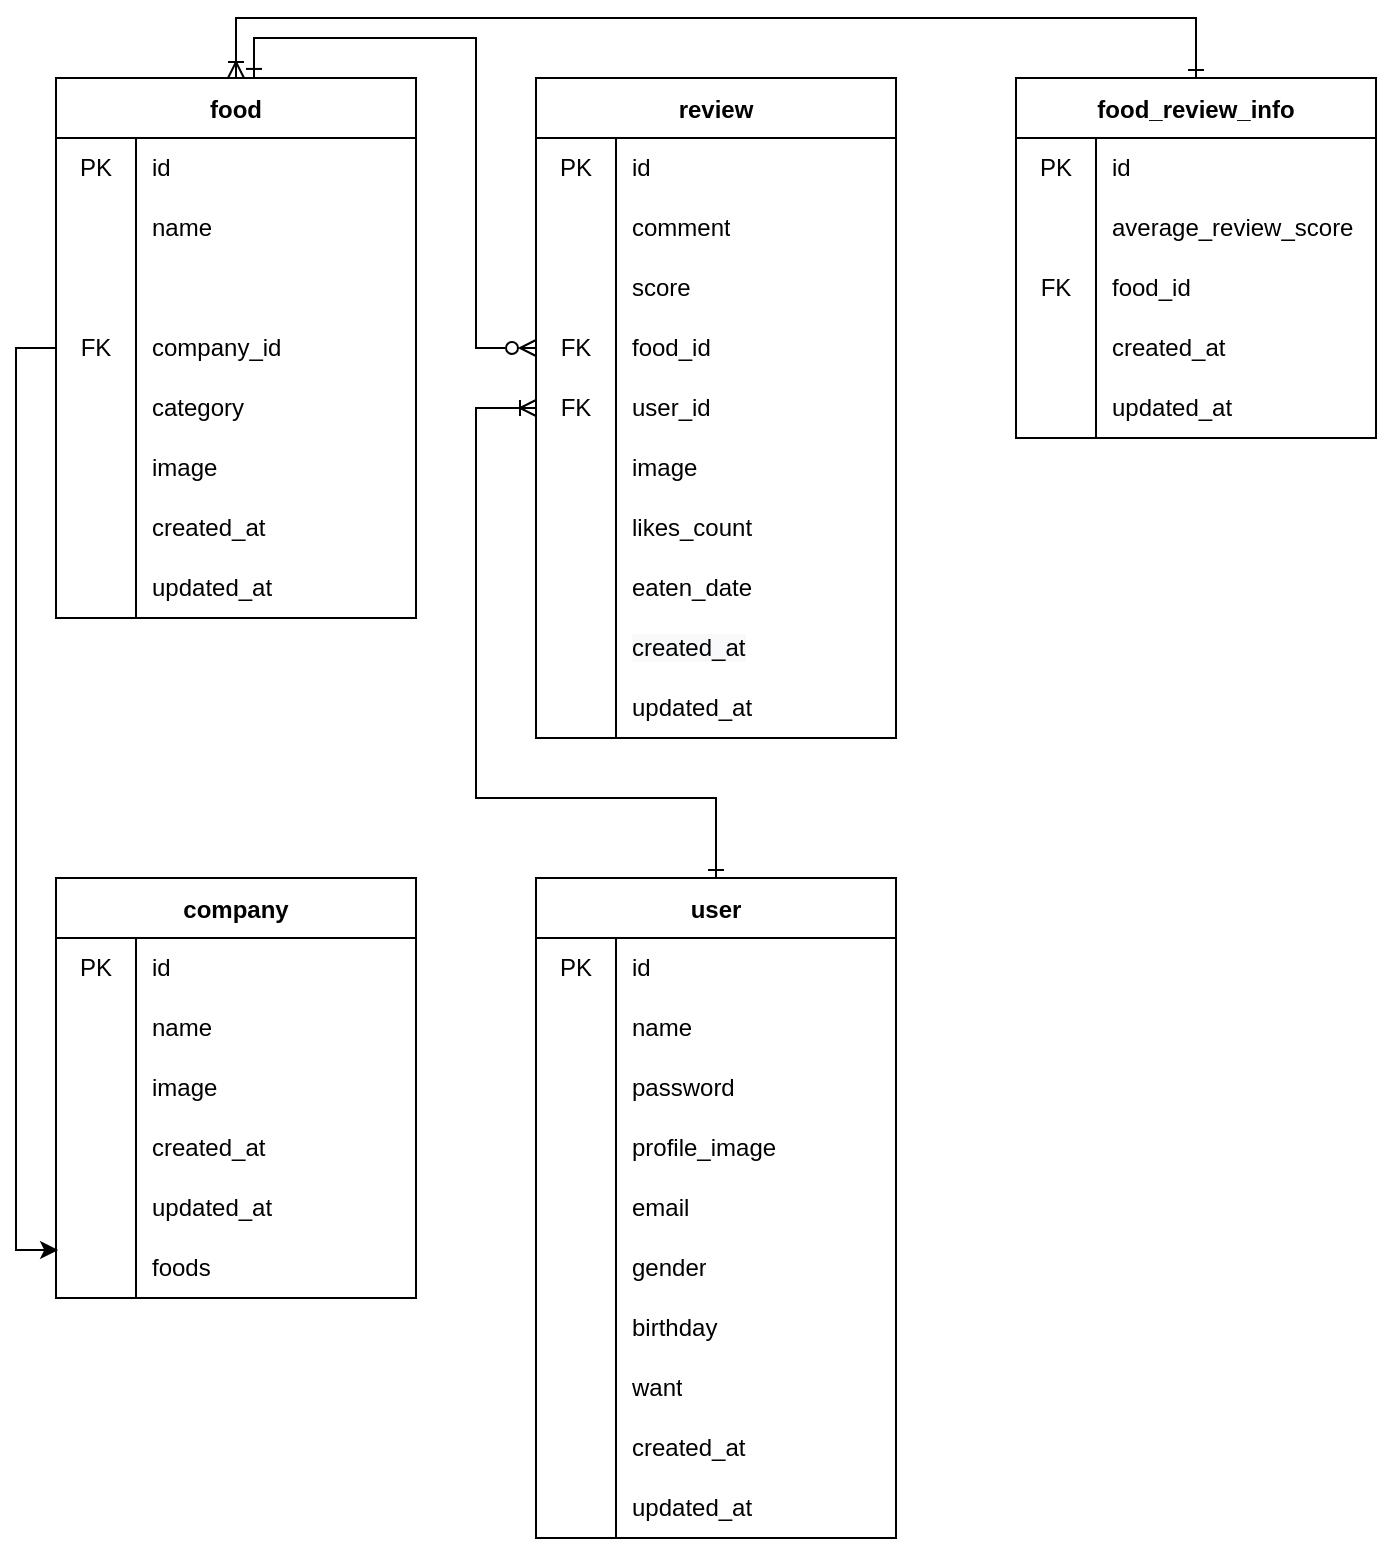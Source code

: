 <mxfile version="16.4.5" type="device"><diagram id="VtJQWgpLsLwjE4KGyv9r" name="페이지-1"><mxGraphModel dx="1422" dy="802" grid="1" gridSize="10" guides="1" tooltips="1" connect="1" arrows="1" fold="1" page="1" pageScale="1" pageWidth="1169" pageHeight="827" background="none" math="0" shadow="0"><root><mxCell id="0"/><mxCell id="1" parent="0"/><mxCell id="TjO5_9sS9XQUn8M-0InC-189" style="edgeStyle=orthogonalEdgeStyle;rounded=0;orthogonalLoop=1;jettySize=auto;html=1;entryX=0.5;entryY=0;entryDx=0;entryDy=0;startArrow=ERoneToMany;startFill=0;endArrow=ERone;endFill=0;" parent="1" source="TjO5_9sS9XQUn8M-0InC-1" target="TjO5_9sS9XQUn8M-0InC-157" edge="1"><mxGeometry relative="1" as="geometry"><Array as="points"><mxPoint x="150" y="40"/><mxPoint x="630" y="40"/></Array></mxGeometry></mxCell><mxCell id="TjO5_9sS9XQUn8M-0InC-1" value="food" style="shape=table;startSize=30;container=1;collapsible=0;childLayout=tableLayout;fixedRows=1;rowLines=0;fontStyle=1;" parent="1" vertex="1"><mxGeometry x="60" y="70" width="180" height="270" as="geometry"/></mxCell><mxCell id="TjO5_9sS9XQUn8M-0InC-2" value="" style="shape=tableRow;horizontal=0;startSize=0;swimlaneHead=0;swimlaneBody=0;top=0;left=0;bottom=0;right=0;collapsible=0;dropTarget=0;fillColor=none;points=[[0,0.5],[1,0.5]];portConstraint=eastwest;" parent="TjO5_9sS9XQUn8M-0InC-1" vertex="1"><mxGeometry y="30" width="180" height="30" as="geometry"/></mxCell><mxCell id="TjO5_9sS9XQUn8M-0InC-3" value="PK" style="shape=partialRectangle;html=1;whiteSpace=wrap;connectable=0;fillColor=none;top=0;left=0;bottom=0;right=0;overflow=hidden;pointerEvents=1;" parent="TjO5_9sS9XQUn8M-0InC-2" vertex="1"><mxGeometry width="40" height="30" as="geometry"><mxRectangle width="40" height="30" as="alternateBounds"/></mxGeometry></mxCell><mxCell id="TjO5_9sS9XQUn8M-0InC-4" value="id" style="shape=partialRectangle;html=1;whiteSpace=wrap;connectable=0;fillColor=none;top=0;left=0;bottom=0;right=0;align=left;spacingLeft=6;overflow=hidden;" parent="TjO5_9sS9XQUn8M-0InC-2" vertex="1"><mxGeometry x="40" width="140" height="30" as="geometry"><mxRectangle width="140" height="30" as="alternateBounds"/></mxGeometry></mxCell><mxCell id="TjO5_9sS9XQUn8M-0InC-5" value="" style="shape=tableRow;horizontal=0;startSize=0;swimlaneHead=0;swimlaneBody=0;top=0;left=0;bottom=0;right=0;collapsible=0;dropTarget=0;fillColor=none;points=[[0,0.5],[1,0.5]];portConstraint=eastwest;" parent="TjO5_9sS9XQUn8M-0InC-1" vertex="1"><mxGeometry y="60" width="180" height="30" as="geometry"/></mxCell><mxCell id="TjO5_9sS9XQUn8M-0InC-6" value="" style="shape=partialRectangle;html=1;whiteSpace=wrap;connectable=0;fillColor=none;top=0;left=0;bottom=0;right=0;overflow=hidden;" parent="TjO5_9sS9XQUn8M-0InC-5" vertex="1"><mxGeometry width="40" height="30" as="geometry"><mxRectangle width="40" height="30" as="alternateBounds"/></mxGeometry></mxCell><mxCell id="TjO5_9sS9XQUn8M-0InC-7" value="name" style="shape=partialRectangle;html=1;whiteSpace=wrap;connectable=0;fillColor=none;top=0;left=0;bottom=0;right=0;align=left;spacingLeft=6;overflow=hidden;" parent="TjO5_9sS9XQUn8M-0InC-5" vertex="1"><mxGeometry x="40" width="140" height="30" as="geometry"><mxRectangle width="140" height="30" as="alternateBounds"/></mxGeometry></mxCell><mxCell id="TjO5_9sS9XQUn8M-0InC-8" value="" style="shape=tableRow;horizontal=0;startSize=0;swimlaneHead=0;swimlaneBody=0;top=0;left=0;bottom=0;right=0;collapsible=0;dropTarget=0;fillColor=none;points=[[0,0.5],[1,0.5]];portConstraint=eastwest;" parent="TjO5_9sS9XQUn8M-0InC-1" vertex="1"><mxGeometry y="90" width="180" height="30" as="geometry"/></mxCell><mxCell id="TjO5_9sS9XQUn8M-0InC-9" value="" style="shape=partialRectangle;html=1;whiteSpace=wrap;connectable=0;fillColor=none;top=0;left=0;bottom=0;right=0;overflow=hidden;" parent="TjO5_9sS9XQUn8M-0InC-8" vertex="1"><mxGeometry width="40" height="30" as="geometry"><mxRectangle width="40" height="30" as="alternateBounds"/></mxGeometry></mxCell><mxCell id="TjO5_9sS9XQUn8M-0InC-10" value="" style="shape=partialRectangle;html=1;whiteSpace=wrap;connectable=0;fillColor=none;top=0;left=0;bottom=0;right=0;align=left;spacingLeft=6;overflow=hidden;" parent="TjO5_9sS9XQUn8M-0InC-8" vertex="1"><mxGeometry x="40" width="140" height="30" as="geometry"><mxRectangle width="140" height="30" as="alternateBounds"/></mxGeometry></mxCell><mxCell id="TjO5_9sS9XQUn8M-0InC-70" style="shape=tableRow;horizontal=0;startSize=0;swimlaneHead=0;swimlaneBody=0;top=0;left=0;bottom=0;right=0;collapsible=0;dropTarget=0;fillColor=none;points=[[0,0.5],[1,0.5]];portConstraint=eastwest;" parent="TjO5_9sS9XQUn8M-0InC-1" vertex="1"><mxGeometry y="120" width="180" height="30" as="geometry"/></mxCell><mxCell id="TjO5_9sS9XQUn8M-0InC-71" value="FK" style="shape=partialRectangle;html=1;whiteSpace=wrap;connectable=0;fillColor=none;top=0;left=0;bottom=0;right=0;overflow=hidden;" parent="TjO5_9sS9XQUn8M-0InC-70" vertex="1"><mxGeometry width="40" height="30" as="geometry"><mxRectangle width="40" height="30" as="alternateBounds"/></mxGeometry></mxCell><mxCell id="TjO5_9sS9XQUn8M-0InC-72" value="company_id" style="shape=partialRectangle;html=1;whiteSpace=wrap;connectable=0;fillColor=none;top=0;left=0;bottom=0;right=0;align=left;spacingLeft=6;overflow=hidden;" parent="TjO5_9sS9XQUn8M-0InC-70" vertex="1"><mxGeometry x="40" width="140" height="30" as="geometry"><mxRectangle width="140" height="30" as="alternateBounds"/></mxGeometry></mxCell><mxCell id="TjO5_9sS9XQUn8M-0InC-148" style="shape=tableRow;horizontal=0;startSize=0;swimlaneHead=0;swimlaneBody=0;top=0;left=0;bottom=0;right=0;collapsible=0;dropTarget=0;fillColor=none;points=[[0,0.5],[1,0.5]];portConstraint=eastwest;" parent="TjO5_9sS9XQUn8M-0InC-1" vertex="1"><mxGeometry y="150" width="180" height="30" as="geometry"/></mxCell><mxCell id="TjO5_9sS9XQUn8M-0InC-149" style="shape=partialRectangle;html=1;whiteSpace=wrap;connectable=0;fillColor=none;top=0;left=0;bottom=0;right=0;overflow=hidden;" parent="TjO5_9sS9XQUn8M-0InC-148" vertex="1"><mxGeometry width="40" height="30" as="geometry"><mxRectangle width="40" height="30" as="alternateBounds"/></mxGeometry></mxCell><mxCell id="TjO5_9sS9XQUn8M-0InC-150" value="category" style="shape=partialRectangle;html=1;whiteSpace=wrap;connectable=0;fillColor=none;top=0;left=0;bottom=0;right=0;align=left;spacingLeft=6;overflow=hidden;" parent="TjO5_9sS9XQUn8M-0InC-148" vertex="1"><mxGeometry x="40" width="140" height="30" as="geometry"><mxRectangle width="140" height="30" as="alternateBounds"/></mxGeometry></mxCell><mxCell id="TjO5_9sS9XQUn8M-0InC-39" style="shape=tableRow;horizontal=0;startSize=0;swimlaneHead=0;swimlaneBody=0;top=0;left=0;bottom=0;right=0;collapsible=0;dropTarget=0;fillColor=none;points=[[0,0.5],[1,0.5]];portConstraint=eastwest;" parent="TjO5_9sS9XQUn8M-0InC-1" vertex="1"><mxGeometry y="180" width="180" height="30" as="geometry"/></mxCell><mxCell id="TjO5_9sS9XQUn8M-0InC-40" style="shape=partialRectangle;html=1;whiteSpace=wrap;connectable=0;fillColor=none;top=0;left=0;bottom=0;right=0;overflow=hidden;" parent="TjO5_9sS9XQUn8M-0InC-39" vertex="1"><mxGeometry width="40" height="30" as="geometry"><mxRectangle width="40" height="30" as="alternateBounds"/></mxGeometry></mxCell><mxCell id="TjO5_9sS9XQUn8M-0InC-41" value="image" style="shape=partialRectangle;html=1;whiteSpace=wrap;connectable=0;fillColor=none;top=0;left=0;bottom=0;right=0;align=left;spacingLeft=6;overflow=hidden;" parent="TjO5_9sS9XQUn8M-0InC-39" vertex="1"><mxGeometry x="40" width="140" height="30" as="geometry"><mxRectangle width="140" height="30" as="alternateBounds"/></mxGeometry></mxCell><mxCell id="TjO5_9sS9XQUn8M-0InC-42" style="shape=tableRow;horizontal=0;startSize=0;swimlaneHead=0;swimlaneBody=0;top=0;left=0;bottom=0;right=0;collapsible=0;dropTarget=0;fillColor=none;points=[[0,0.5],[1,0.5]];portConstraint=eastwest;" parent="TjO5_9sS9XQUn8M-0InC-1" vertex="1"><mxGeometry y="210" width="180" height="30" as="geometry"/></mxCell><mxCell id="TjO5_9sS9XQUn8M-0InC-43" style="shape=partialRectangle;html=1;whiteSpace=wrap;connectable=0;fillColor=none;top=0;left=0;bottom=0;right=0;overflow=hidden;" parent="TjO5_9sS9XQUn8M-0InC-42" vertex="1"><mxGeometry width="40" height="30" as="geometry"><mxRectangle width="40" height="30" as="alternateBounds"/></mxGeometry></mxCell><mxCell id="TjO5_9sS9XQUn8M-0InC-44" value="created_at" style="shape=partialRectangle;html=1;whiteSpace=wrap;connectable=0;fillColor=none;top=0;left=0;bottom=0;right=0;align=left;spacingLeft=6;overflow=hidden;" parent="TjO5_9sS9XQUn8M-0InC-42" vertex="1"><mxGeometry x="40" width="140" height="30" as="geometry"><mxRectangle width="140" height="30" as="alternateBounds"/></mxGeometry></mxCell><mxCell id="TjO5_9sS9XQUn8M-0InC-45" style="shape=tableRow;horizontal=0;startSize=0;swimlaneHead=0;swimlaneBody=0;top=0;left=0;bottom=0;right=0;collapsible=0;dropTarget=0;fillColor=none;points=[[0,0.5],[1,0.5]];portConstraint=eastwest;" parent="TjO5_9sS9XQUn8M-0InC-1" vertex="1"><mxGeometry y="240" width="180" height="30" as="geometry"/></mxCell><mxCell id="TjO5_9sS9XQUn8M-0InC-46" style="shape=partialRectangle;html=1;whiteSpace=wrap;connectable=0;fillColor=none;top=0;left=0;bottom=0;right=0;overflow=hidden;" parent="TjO5_9sS9XQUn8M-0InC-45" vertex="1"><mxGeometry width="40" height="30" as="geometry"><mxRectangle width="40" height="30" as="alternateBounds"/></mxGeometry></mxCell><mxCell id="TjO5_9sS9XQUn8M-0InC-47" value="updated_at" style="shape=partialRectangle;html=1;whiteSpace=wrap;connectable=0;fillColor=none;top=0;left=0;bottom=0;right=0;align=left;spacingLeft=6;overflow=hidden;" parent="TjO5_9sS9XQUn8M-0InC-45" vertex="1"><mxGeometry x="40" width="140" height="30" as="geometry"><mxRectangle width="140" height="30" as="alternateBounds"/></mxGeometry></mxCell><mxCell id="TjO5_9sS9XQUn8M-0InC-36" value="" style="shape=tableRow;horizontal=0;startSize=0;swimlaneHead=0;swimlaneBody=0;top=0;left=0;bottom=0;right=0;collapsible=0;dropTarget=0;fillColor=none;points=[[0,0.5],[1,0.5]];portConstraint=eastwest;" parent="1" vertex="1"><mxGeometry x="300" y="190" width="180" height="30" as="geometry"/></mxCell><mxCell id="TjO5_9sS9XQUn8M-0InC-48" value="company" style="shape=table;startSize=30;container=1;collapsible=0;childLayout=tableLayout;fixedRows=1;rowLines=0;fontStyle=1;" parent="1" vertex="1"><mxGeometry x="60" y="470" width="180" height="210" as="geometry"/></mxCell><mxCell id="TjO5_9sS9XQUn8M-0InC-49" value="" style="shape=tableRow;horizontal=0;startSize=0;swimlaneHead=0;swimlaneBody=0;top=0;left=0;bottom=0;right=0;collapsible=0;dropTarget=0;fillColor=none;points=[[0,0.5],[1,0.5]];portConstraint=eastwest;" parent="TjO5_9sS9XQUn8M-0InC-48" vertex="1"><mxGeometry y="30" width="180" height="30" as="geometry"/></mxCell><mxCell id="TjO5_9sS9XQUn8M-0InC-50" value="PK" style="shape=partialRectangle;html=1;whiteSpace=wrap;connectable=0;fillColor=none;top=0;left=0;bottom=0;right=0;overflow=hidden;pointerEvents=1;" parent="TjO5_9sS9XQUn8M-0InC-49" vertex="1"><mxGeometry width="40" height="30" as="geometry"><mxRectangle width="40" height="30" as="alternateBounds"/></mxGeometry></mxCell><mxCell id="TjO5_9sS9XQUn8M-0InC-51" value="id" style="shape=partialRectangle;html=1;whiteSpace=wrap;connectable=0;fillColor=none;top=0;left=0;bottom=0;right=0;align=left;spacingLeft=6;overflow=hidden;" parent="TjO5_9sS9XQUn8M-0InC-49" vertex="1"><mxGeometry x="40" width="140" height="30" as="geometry"><mxRectangle width="140" height="30" as="alternateBounds"/></mxGeometry></mxCell><mxCell id="TjO5_9sS9XQUn8M-0InC-52" value="" style="shape=tableRow;horizontal=0;startSize=0;swimlaneHead=0;swimlaneBody=0;top=0;left=0;bottom=0;right=0;collapsible=0;dropTarget=0;fillColor=none;points=[[0,0.5],[1,0.5]];portConstraint=eastwest;" parent="TjO5_9sS9XQUn8M-0InC-48" vertex="1"><mxGeometry y="60" width="180" height="30" as="geometry"/></mxCell><mxCell id="TjO5_9sS9XQUn8M-0InC-53" value="" style="shape=partialRectangle;html=1;whiteSpace=wrap;connectable=0;fillColor=none;top=0;left=0;bottom=0;right=0;overflow=hidden;" parent="TjO5_9sS9XQUn8M-0InC-52" vertex="1"><mxGeometry width="40" height="30" as="geometry"><mxRectangle width="40" height="30" as="alternateBounds"/></mxGeometry></mxCell><mxCell id="TjO5_9sS9XQUn8M-0InC-54" value="name" style="shape=partialRectangle;html=1;whiteSpace=wrap;connectable=0;fillColor=none;top=0;left=0;bottom=0;right=0;align=left;spacingLeft=6;overflow=hidden;" parent="TjO5_9sS9XQUn8M-0InC-52" vertex="1"><mxGeometry x="40" width="140" height="30" as="geometry"><mxRectangle width="140" height="30" as="alternateBounds"/></mxGeometry></mxCell><mxCell id="TjO5_9sS9XQUn8M-0InC-58" style="shape=tableRow;horizontal=0;startSize=0;swimlaneHead=0;swimlaneBody=0;top=0;left=0;bottom=0;right=0;collapsible=0;dropTarget=0;fillColor=none;points=[[0,0.5],[1,0.5]];portConstraint=eastwest;" parent="TjO5_9sS9XQUn8M-0InC-48" vertex="1"><mxGeometry y="90" width="180" height="30" as="geometry"/></mxCell><mxCell id="TjO5_9sS9XQUn8M-0InC-59" style="shape=partialRectangle;html=1;whiteSpace=wrap;connectable=0;fillColor=none;top=0;left=0;bottom=0;right=0;overflow=hidden;" parent="TjO5_9sS9XQUn8M-0InC-58" vertex="1"><mxGeometry width="40" height="30" as="geometry"><mxRectangle width="40" height="30" as="alternateBounds"/></mxGeometry></mxCell><mxCell id="TjO5_9sS9XQUn8M-0InC-60" value="image" style="shape=partialRectangle;html=1;whiteSpace=wrap;connectable=0;fillColor=none;top=0;left=0;bottom=0;right=0;align=left;spacingLeft=6;overflow=hidden;" parent="TjO5_9sS9XQUn8M-0InC-58" vertex="1"><mxGeometry x="40" width="140" height="30" as="geometry"><mxRectangle width="140" height="30" as="alternateBounds"/></mxGeometry></mxCell><mxCell id="TjO5_9sS9XQUn8M-0InC-61" style="shape=tableRow;horizontal=0;startSize=0;swimlaneHead=0;swimlaneBody=0;top=0;left=0;bottom=0;right=0;collapsible=0;dropTarget=0;fillColor=none;points=[[0,0.5],[1,0.5]];portConstraint=eastwest;" parent="TjO5_9sS9XQUn8M-0InC-48" vertex="1"><mxGeometry y="120" width="180" height="30" as="geometry"/></mxCell><mxCell id="TjO5_9sS9XQUn8M-0InC-62" style="shape=partialRectangle;html=1;whiteSpace=wrap;connectable=0;fillColor=none;top=0;left=0;bottom=0;right=0;overflow=hidden;" parent="TjO5_9sS9XQUn8M-0InC-61" vertex="1"><mxGeometry width="40" height="30" as="geometry"><mxRectangle width="40" height="30" as="alternateBounds"/></mxGeometry></mxCell><mxCell id="TjO5_9sS9XQUn8M-0InC-63" value="created_at" style="shape=partialRectangle;html=1;whiteSpace=wrap;connectable=0;fillColor=none;top=0;left=0;bottom=0;right=0;align=left;spacingLeft=6;overflow=hidden;" parent="TjO5_9sS9XQUn8M-0InC-61" vertex="1"><mxGeometry x="40" width="140" height="30" as="geometry"><mxRectangle width="140" height="30" as="alternateBounds"/></mxGeometry></mxCell><mxCell id="TjO5_9sS9XQUn8M-0InC-64" style="shape=tableRow;horizontal=0;startSize=0;swimlaneHead=0;swimlaneBody=0;top=0;left=0;bottom=0;right=0;collapsible=0;dropTarget=0;fillColor=none;points=[[0,0.5],[1,0.5]];portConstraint=eastwest;" parent="TjO5_9sS9XQUn8M-0InC-48" vertex="1"><mxGeometry y="150" width="180" height="30" as="geometry"/></mxCell><mxCell id="TjO5_9sS9XQUn8M-0InC-65" style="shape=partialRectangle;html=1;whiteSpace=wrap;connectable=0;fillColor=none;top=0;left=0;bottom=0;right=0;overflow=hidden;" parent="TjO5_9sS9XQUn8M-0InC-64" vertex="1"><mxGeometry width="40" height="30" as="geometry"><mxRectangle width="40" height="30" as="alternateBounds"/></mxGeometry></mxCell><mxCell id="TjO5_9sS9XQUn8M-0InC-66" value="updated_at" style="shape=partialRectangle;html=1;whiteSpace=wrap;connectable=0;fillColor=none;top=0;left=0;bottom=0;right=0;align=left;spacingLeft=6;overflow=hidden;" parent="TjO5_9sS9XQUn8M-0InC-64" vertex="1"><mxGeometry x="40" width="140" height="30" as="geometry"><mxRectangle width="140" height="30" as="alternateBounds"/></mxGeometry></mxCell><mxCell id="TjO5_9sS9XQUn8M-0InC-67" style="shape=tableRow;horizontal=0;startSize=0;swimlaneHead=0;swimlaneBody=0;top=0;left=0;bottom=0;right=0;collapsible=0;dropTarget=0;fillColor=none;points=[[0,0.5],[1,0.5]];portConstraint=eastwest;" parent="TjO5_9sS9XQUn8M-0InC-48" vertex="1"><mxGeometry y="180" width="180" height="30" as="geometry"/></mxCell><mxCell id="TjO5_9sS9XQUn8M-0InC-68" value="" style="shape=partialRectangle;html=1;whiteSpace=wrap;connectable=0;fillColor=none;top=0;left=0;bottom=0;right=0;overflow=hidden;" parent="TjO5_9sS9XQUn8M-0InC-67" vertex="1"><mxGeometry width="40" height="30" as="geometry"><mxRectangle width="40" height="30" as="alternateBounds"/></mxGeometry></mxCell><mxCell id="TjO5_9sS9XQUn8M-0InC-69" value="foods" style="shape=partialRectangle;html=1;whiteSpace=wrap;connectable=0;fillColor=none;top=0;left=0;bottom=0;right=0;align=left;spacingLeft=6;overflow=hidden;" parent="TjO5_9sS9XQUn8M-0InC-67" vertex="1"><mxGeometry x="40" width="140" height="30" as="geometry"><mxRectangle width="140" height="30" as="alternateBounds"/></mxGeometry></mxCell><mxCell id="TjO5_9sS9XQUn8M-0InC-185" style="edgeStyle=orthogonalEdgeStyle;rounded=0;orthogonalLoop=1;jettySize=auto;html=1;startArrow=ERone;startFill=0;endArrow=ERoneToMany;endFill=0;" parent="1" source="TjO5_9sS9XQUn8M-0InC-95" target="TjO5_9sS9XQUn8M-0InC-139" edge="1"><mxGeometry relative="1" as="geometry"><Array as="points"><mxPoint x="390" y="430"/><mxPoint x="270" y="430"/><mxPoint x="270" y="235"/></Array></mxGeometry></mxCell><mxCell id="TjO5_9sS9XQUn8M-0InC-95" value="user" style="shape=table;startSize=30;container=1;collapsible=0;childLayout=tableLayout;fixedRows=1;rowLines=0;fontStyle=1;" parent="1" vertex="1"><mxGeometry x="300" y="470" width="180" height="330" as="geometry"/></mxCell><mxCell id="TjO5_9sS9XQUn8M-0InC-96" value="" style="shape=tableRow;horizontal=0;startSize=0;swimlaneHead=0;swimlaneBody=0;top=0;left=0;bottom=0;right=0;collapsible=0;dropTarget=0;fillColor=none;points=[[0,0.5],[1,0.5]];portConstraint=eastwest;" parent="TjO5_9sS9XQUn8M-0InC-95" vertex="1"><mxGeometry y="30" width="180" height="30" as="geometry"/></mxCell><mxCell id="TjO5_9sS9XQUn8M-0InC-97" value="PK" style="shape=partialRectangle;html=1;whiteSpace=wrap;connectable=0;fillColor=none;top=0;left=0;bottom=0;right=0;overflow=hidden;pointerEvents=1;" parent="TjO5_9sS9XQUn8M-0InC-96" vertex="1"><mxGeometry width="40" height="30" as="geometry"><mxRectangle width="40" height="30" as="alternateBounds"/></mxGeometry></mxCell><mxCell id="TjO5_9sS9XQUn8M-0InC-98" value="id" style="shape=partialRectangle;html=1;whiteSpace=wrap;connectable=0;fillColor=none;top=0;left=0;bottom=0;right=0;align=left;spacingLeft=6;overflow=hidden;" parent="TjO5_9sS9XQUn8M-0InC-96" vertex="1"><mxGeometry x="40" width="140" height="30" as="geometry"><mxRectangle width="140" height="30" as="alternateBounds"/></mxGeometry></mxCell><mxCell id="TjO5_9sS9XQUn8M-0InC-99" value="" style="shape=tableRow;horizontal=0;startSize=0;swimlaneHead=0;swimlaneBody=0;top=0;left=0;bottom=0;right=0;collapsible=0;dropTarget=0;fillColor=none;points=[[0,0.5],[1,0.5]];portConstraint=eastwest;" parent="TjO5_9sS9XQUn8M-0InC-95" vertex="1"><mxGeometry y="60" width="180" height="30" as="geometry"/></mxCell><mxCell id="TjO5_9sS9XQUn8M-0InC-100" value="" style="shape=partialRectangle;html=1;whiteSpace=wrap;connectable=0;fillColor=none;top=0;left=0;bottom=0;right=0;overflow=hidden;" parent="TjO5_9sS9XQUn8M-0InC-99" vertex="1"><mxGeometry width="40" height="30" as="geometry"><mxRectangle width="40" height="30" as="alternateBounds"/></mxGeometry></mxCell><mxCell id="TjO5_9sS9XQUn8M-0InC-101" value="name" style="shape=partialRectangle;html=1;whiteSpace=wrap;connectable=0;fillColor=none;top=0;left=0;bottom=0;right=0;align=left;spacingLeft=6;overflow=hidden;" parent="TjO5_9sS9XQUn8M-0InC-99" vertex="1"><mxGeometry x="40" width="140" height="30" as="geometry"><mxRectangle width="140" height="30" as="alternateBounds"/></mxGeometry></mxCell><mxCell id="TjO5_9sS9XQUn8M-0InC-102" value="" style="shape=tableRow;horizontal=0;startSize=0;swimlaneHead=0;swimlaneBody=0;top=0;left=0;bottom=0;right=0;collapsible=0;dropTarget=0;fillColor=none;points=[[0,0.5],[1,0.5]];portConstraint=eastwest;" parent="TjO5_9sS9XQUn8M-0InC-95" vertex="1"><mxGeometry y="90" width="180" height="30" as="geometry"/></mxCell><mxCell id="TjO5_9sS9XQUn8M-0InC-103" value="" style="shape=partialRectangle;html=1;whiteSpace=wrap;connectable=0;fillColor=none;top=0;left=0;bottom=0;right=0;overflow=hidden;" parent="TjO5_9sS9XQUn8M-0InC-102" vertex="1"><mxGeometry width="40" height="30" as="geometry"><mxRectangle width="40" height="30" as="alternateBounds"/></mxGeometry></mxCell><mxCell id="TjO5_9sS9XQUn8M-0InC-104" value="password" style="shape=partialRectangle;html=1;whiteSpace=wrap;connectable=0;fillColor=none;top=0;left=0;bottom=0;right=0;align=left;spacingLeft=6;overflow=hidden;" parent="TjO5_9sS9XQUn8M-0InC-102" vertex="1"><mxGeometry x="40" width="140" height="30" as="geometry"><mxRectangle width="140" height="30" as="alternateBounds"/></mxGeometry></mxCell><mxCell id="TjO5_9sS9XQUn8M-0InC-108" style="shape=tableRow;horizontal=0;startSize=0;swimlaneHead=0;swimlaneBody=0;top=0;left=0;bottom=0;right=0;collapsible=0;dropTarget=0;fillColor=none;points=[[0,0.5],[1,0.5]];portConstraint=eastwest;" parent="TjO5_9sS9XQUn8M-0InC-95" vertex="1"><mxGeometry y="120" width="180" height="30" as="geometry"/></mxCell><mxCell id="TjO5_9sS9XQUn8M-0InC-109" style="shape=partialRectangle;html=1;whiteSpace=wrap;connectable=0;fillColor=none;top=0;left=0;bottom=0;right=0;overflow=hidden;" parent="TjO5_9sS9XQUn8M-0InC-108" vertex="1"><mxGeometry width="40" height="30" as="geometry"><mxRectangle width="40" height="30" as="alternateBounds"/></mxGeometry></mxCell><mxCell id="TjO5_9sS9XQUn8M-0InC-110" value="profile_image" style="shape=partialRectangle;html=1;whiteSpace=wrap;connectable=0;fillColor=none;top=0;left=0;bottom=0;right=0;align=left;spacingLeft=6;overflow=hidden;" parent="TjO5_9sS9XQUn8M-0InC-108" vertex="1"><mxGeometry x="40" width="140" height="30" as="geometry"><mxRectangle width="140" height="30" as="alternateBounds"/></mxGeometry></mxCell><mxCell id="TjO5_9sS9XQUn8M-0InC-120" style="shape=tableRow;horizontal=0;startSize=0;swimlaneHead=0;swimlaneBody=0;top=0;left=0;bottom=0;right=0;collapsible=0;dropTarget=0;fillColor=none;points=[[0,0.5],[1,0.5]];portConstraint=eastwest;" parent="TjO5_9sS9XQUn8M-0InC-95" vertex="1"><mxGeometry y="150" width="180" height="30" as="geometry"/></mxCell><mxCell id="TjO5_9sS9XQUn8M-0InC-121" style="shape=partialRectangle;html=1;whiteSpace=wrap;connectable=0;fillColor=none;top=0;left=0;bottom=0;right=0;overflow=hidden;" parent="TjO5_9sS9XQUn8M-0InC-120" vertex="1"><mxGeometry width="40" height="30" as="geometry"><mxRectangle width="40" height="30" as="alternateBounds"/></mxGeometry></mxCell><mxCell id="TjO5_9sS9XQUn8M-0InC-122" value="email" style="shape=partialRectangle;html=1;whiteSpace=wrap;connectable=0;fillColor=none;top=0;left=0;bottom=0;right=0;align=left;spacingLeft=6;overflow=hidden;" parent="TjO5_9sS9XQUn8M-0InC-120" vertex="1"><mxGeometry x="40" width="140" height="30" as="geometry"><mxRectangle width="140" height="30" as="alternateBounds"/></mxGeometry></mxCell><mxCell id="TjO5_9sS9XQUn8M-0InC-117" style="shape=tableRow;horizontal=0;startSize=0;swimlaneHead=0;swimlaneBody=0;top=0;left=0;bottom=0;right=0;collapsible=0;dropTarget=0;fillColor=none;points=[[0,0.5],[1,0.5]];portConstraint=eastwest;" parent="TjO5_9sS9XQUn8M-0InC-95" vertex="1"><mxGeometry y="180" width="180" height="30" as="geometry"/></mxCell><mxCell id="TjO5_9sS9XQUn8M-0InC-118" style="shape=partialRectangle;html=1;whiteSpace=wrap;connectable=0;fillColor=none;top=0;left=0;bottom=0;right=0;overflow=hidden;" parent="TjO5_9sS9XQUn8M-0InC-117" vertex="1"><mxGeometry width="40" height="30" as="geometry"><mxRectangle width="40" height="30" as="alternateBounds"/></mxGeometry></mxCell><mxCell id="TjO5_9sS9XQUn8M-0InC-119" value="gender" style="shape=partialRectangle;html=1;whiteSpace=wrap;connectable=0;fillColor=none;top=0;left=0;bottom=0;right=0;align=left;spacingLeft=6;overflow=hidden;" parent="TjO5_9sS9XQUn8M-0InC-117" vertex="1"><mxGeometry x="40" width="140" height="30" as="geometry"><mxRectangle width="140" height="30" as="alternateBounds"/></mxGeometry></mxCell><mxCell id="TjO5_9sS9XQUn8M-0InC-123" style="shape=tableRow;horizontal=0;startSize=0;swimlaneHead=0;swimlaneBody=0;top=0;left=0;bottom=0;right=0;collapsible=0;dropTarget=0;fillColor=none;points=[[0,0.5],[1,0.5]];portConstraint=eastwest;" parent="TjO5_9sS9XQUn8M-0InC-95" vertex="1"><mxGeometry y="210" width="180" height="30" as="geometry"/></mxCell><mxCell id="TjO5_9sS9XQUn8M-0InC-124" style="shape=partialRectangle;html=1;whiteSpace=wrap;connectable=0;fillColor=none;top=0;left=0;bottom=0;right=0;overflow=hidden;" parent="TjO5_9sS9XQUn8M-0InC-123" vertex="1"><mxGeometry width="40" height="30" as="geometry"><mxRectangle width="40" height="30" as="alternateBounds"/></mxGeometry></mxCell><mxCell id="TjO5_9sS9XQUn8M-0InC-125" value="birthday" style="shape=partialRectangle;html=1;whiteSpace=wrap;connectable=0;fillColor=none;top=0;left=0;bottom=0;right=0;align=left;spacingLeft=6;overflow=hidden;" parent="TjO5_9sS9XQUn8M-0InC-123" vertex="1"><mxGeometry x="40" width="140" height="30" as="geometry"><mxRectangle width="140" height="30" as="alternateBounds"/></mxGeometry></mxCell><mxCell id="TjO5_9sS9XQUn8M-0InC-193" style="shape=tableRow;horizontal=0;startSize=0;swimlaneHead=0;swimlaneBody=0;top=0;left=0;bottom=0;right=0;collapsible=0;dropTarget=0;fillColor=none;points=[[0,0.5],[1,0.5]];portConstraint=eastwest;" parent="TjO5_9sS9XQUn8M-0InC-95" vertex="1"><mxGeometry y="240" width="180" height="30" as="geometry"/></mxCell><mxCell id="TjO5_9sS9XQUn8M-0InC-194" style="shape=partialRectangle;html=1;whiteSpace=wrap;connectable=0;fillColor=none;top=0;left=0;bottom=0;right=0;overflow=hidden;" parent="TjO5_9sS9XQUn8M-0InC-193" vertex="1"><mxGeometry width="40" height="30" as="geometry"><mxRectangle width="40" height="30" as="alternateBounds"/></mxGeometry></mxCell><mxCell id="TjO5_9sS9XQUn8M-0InC-195" value="want" style="shape=partialRectangle;html=1;whiteSpace=wrap;connectable=0;fillColor=none;top=0;left=0;bottom=0;right=0;align=left;spacingLeft=6;overflow=hidden;" parent="TjO5_9sS9XQUn8M-0InC-193" vertex="1"><mxGeometry x="40" width="140" height="30" as="geometry"><mxRectangle width="140" height="30" as="alternateBounds"/></mxGeometry></mxCell><mxCell id="TjO5_9sS9XQUn8M-0InC-111" style="shape=tableRow;horizontal=0;startSize=0;swimlaneHead=0;swimlaneBody=0;top=0;left=0;bottom=0;right=0;collapsible=0;dropTarget=0;fillColor=none;points=[[0,0.5],[1,0.5]];portConstraint=eastwest;" parent="TjO5_9sS9XQUn8M-0InC-95" vertex="1"><mxGeometry y="270" width="180" height="30" as="geometry"/></mxCell><mxCell id="TjO5_9sS9XQUn8M-0InC-112" style="shape=partialRectangle;html=1;whiteSpace=wrap;connectable=0;fillColor=none;top=0;left=0;bottom=0;right=0;overflow=hidden;" parent="TjO5_9sS9XQUn8M-0InC-111" vertex="1"><mxGeometry width="40" height="30" as="geometry"><mxRectangle width="40" height="30" as="alternateBounds"/></mxGeometry></mxCell><mxCell id="TjO5_9sS9XQUn8M-0InC-113" value="created_at" style="shape=partialRectangle;html=1;whiteSpace=wrap;connectable=0;fillColor=none;top=0;left=0;bottom=0;right=0;align=left;spacingLeft=6;overflow=hidden;" parent="TjO5_9sS9XQUn8M-0InC-111" vertex="1"><mxGeometry x="40" width="140" height="30" as="geometry"><mxRectangle width="140" height="30" as="alternateBounds"/></mxGeometry></mxCell><mxCell id="TjO5_9sS9XQUn8M-0InC-114" style="shape=tableRow;horizontal=0;startSize=0;swimlaneHead=0;swimlaneBody=0;top=0;left=0;bottom=0;right=0;collapsible=0;dropTarget=0;fillColor=none;points=[[0,0.5],[1,0.5]];portConstraint=eastwest;" parent="TjO5_9sS9XQUn8M-0InC-95" vertex="1"><mxGeometry y="300" width="180" height="30" as="geometry"/></mxCell><mxCell id="TjO5_9sS9XQUn8M-0InC-115" style="shape=partialRectangle;html=1;whiteSpace=wrap;connectable=0;fillColor=none;top=0;left=0;bottom=0;right=0;overflow=hidden;" parent="TjO5_9sS9XQUn8M-0InC-114" vertex="1"><mxGeometry width="40" height="30" as="geometry"><mxRectangle width="40" height="30" as="alternateBounds"/></mxGeometry></mxCell><mxCell id="TjO5_9sS9XQUn8M-0InC-116" value="updated_at" style="shape=partialRectangle;html=1;whiteSpace=wrap;connectable=0;fillColor=none;top=0;left=0;bottom=0;right=0;align=left;spacingLeft=6;overflow=hidden;" parent="TjO5_9sS9XQUn8M-0InC-114" vertex="1"><mxGeometry x="40" width="140" height="30" as="geometry"><mxRectangle width="140" height="30" as="alternateBounds"/></mxGeometry></mxCell><mxCell id="TjO5_9sS9XQUn8M-0InC-126" value="review" style="shape=table;startSize=30;container=1;collapsible=0;childLayout=tableLayout;fixedRows=1;rowLines=0;fontStyle=1;" parent="1" vertex="1"><mxGeometry x="300" y="70" width="180" height="330" as="geometry"/></mxCell><mxCell id="TjO5_9sS9XQUn8M-0InC-127" value="" style="shape=tableRow;horizontal=0;startSize=0;swimlaneHead=0;swimlaneBody=0;top=0;left=0;bottom=0;right=0;collapsible=0;dropTarget=0;fillColor=none;points=[[0,0.5],[1,0.5]];portConstraint=eastwest;" parent="TjO5_9sS9XQUn8M-0InC-126" vertex="1"><mxGeometry y="30" width="180" height="30" as="geometry"/></mxCell><mxCell id="TjO5_9sS9XQUn8M-0InC-128" value="PK" style="shape=partialRectangle;html=1;whiteSpace=wrap;connectable=0;fillColor=none;top=0;left=0;bottom=0;right=0;overflow=hidden;pointerEvents=1;" parent="TjO5_9sS9XQUn8M-0InC-127" vertex="1"><mxGeometry width="40" height="30" as="geometry"><mxRectangle width="40" height="30" as="alternateBounds"/></mxGeometry></mxCell><mxCell id="TjO5_9sS9XQUn8M-0InC-129" value="id" style="shape=partialRectangle;html=1;whiteSpace=wrap;connectable=0;fillColor=none;top=0;left=0;bottom=0;right=0;align=left;spacingLeft=6;overflow=hidden;" parent="TjO5_9sS9XQUn8M-0InC-127" vertex="1"><mxGeometry x="40" width="140" height="30" as="geometry"><mxRectangle width="140" height="30" as="alternateBounds"/></mxGeometry></mxCell><mxCell id="TjO5_9sS9XQUn8M-0InC-130" value="" style="shape=tableRow;horizontal=0;startSize=0;swimlaneHead=0;swimlaneBody=0;top=0;left=0;bottom=0;right=0;collapsible=0;dropTarget=0;fillColor=none;points=[[0,0.5],[1,0.5]];portConstraint=eastwest;" parent="TjO5_9sS9XQUn8M-0InC-126" vertex="1"><mxGeometry y="60" width="180" height="30" as="geometry"/></mxCell><mxCell id="TjO5_9sS9XQUn8M-0InC-131" value="" style="shape=partialRectangle;html=1;whiteSpace=wrap;connectable=0;fillColor=none;top=0;left=0;bottom=0;right=0;overflow=hidden;" parent="TjO5_9sS9XQUn8M-0InC-130" vertex="1"><mxGeometry width="40" height="30" as="geometry"><mxRectangle width="40" height="30" as="alternateBounds"/></mxGeometry></mxCell><mxCell id="TjO5_9sS9XQUn8M-0InC-132" value="comment" style="shape=partialRectangle;html=1;whiteSpace=wrap;connectable=0;fillColor=none;top=0;left=0;bottom=0;right=0;align=left;spacingLeft=6;overflow=hidden;" parent="TjO5_9sS9XQUn8M-0InC-130" vertex="1"><mxGeometry x="40" width="140" height="30" as="geometry"><mxRectangle width="140" height="30" as="alternateBounds"/></mxGeometry></mxCell><mxCell id="TjO5_9sS9XQUn8M-0InC-133" value="" style="shape=tableRow;horizontal=0;startSize=0;swimlaneHead=0;swimlaneBody=0;top=0;left=0;bottom=0;right=0;collapsible=0;dropTarget=0;fillColor=none;points=[[0,0.5],[1,0.5]];portConstraint=eastwest;" parent="TjO5_9sS9XQUn8M-0InC-126" vertex="1"><mxGeometry y="90" width="180" height="30" as="geometry"/></mxCell><mxCell id="TjO5_9sS9XQUn8M-0InC-134" value="" style="shape=partialRectangle;html=1;whiteSpace=wrap;connectable=0;fillColor=none;top=0;left=0;bottom=0;right=0;overflow=hidden;" parent="TjO5_9sS9XQUn8M-0InC-133" vertex="1"><mxGeometry width="40" height="30" as="geometry"><mxRectangle width="40" height="30" as="alternateBounds"/></mxGeometry></mxCell><mxCell id="TjO5_9sS9XQUn8M-0InC-135" value="score" style="shape=partialRectangle;html=1;whiteSpace=wrap;connectable=0;fillColor=none;top=0;left=0;bottom=0;right=0;align=left;spacingLeft=6;overflow=hidden;" parent="TjO5_9sS9XQUn8M-0InC-133" vertex="1"><mxGeometry x="40" width="140" height="30" as="geometry"><mxRectangle width="140" height="30" as="alternateBounds"/></mxGeometry></mxCell><mxCell id="TjO5_9sS9XQUn8M-0InC-136" style="shape=tableRow;horizontal=0;startSize=0;swimlaneHead=0;swimlaneBody=0;top=0;left=0;bottom=0;right=0;collapsible=0;dropTarget=0;fillColor=none;points=[[0,0.5],[1,0.5]];portConstraint=eastwest;" parent="TjO5_9sS9XQUn8M-0InC-126" vertex="1"><mxGeometry y="120" width="180" height="30" as="geometry"/></mxCell><mxCell id="TjO5_9sS9XQUn8M-0InC-137" value="FK" style="shape=partialRectangle;html=1;whiteSpace=wrap;connectable=0;fillColor=none;top=0;left=0;bottom=0;right=0;overflow=hidden;" parent="TjO5_9sS9XQUn8M-0InC-136" vertex="1"><mxGeometry width="40" height="30" as="geometry"><mxRectangle width="40" height="30" as="alternateBounds"/></mxGeometry></mxCell><mxCell id="TjO5_9sS9XQUn8M-0InC-138" value="food_id" style="shape=partialRectangle;html=1;whiteSpace=wrap;connectable=0;fillColor=none;top=0;left=0;bottom=0;right=0;align=left;spacingLeft=6;overflow=hidden;" parent="TjO5_9sS9XQUn8M-0InC-136" vertex="1"><mxGeometry x="40" width="140" height="30" as="geometry"><mxRectangle width="140" height="30" as="alternateBounds"/></mxGeometry></mxCell><mxCell id="TjO5_9sS9XQUn8M-0InC-139" style="shape=tableRow;horizontal=0;startSize=0;swimlaneHead=0;swimlaneBody=0;top=0;left=0;bottom=0;right=0;collapsible=0;dropTarget=0;fillColor=none;points=[[0,0.5],[1,0.5]];portConstraint=eastwest;" parent="TjO5_9sS9XQUn8M-0InC-126" vertex="1"><mxGeometry y="150" width="180" height="30" as="geometry"/></mxCell><mxCell id="TjO5_9sS9XQUn8M-0InC-140" value="FK" style="shape=partialRectangle;html=1;whiteSpace=wrap;connectable=0;fillColor=none;top=0;left=0;bottom=0;right=0;overflow=hidden;" parent="TjO5_9sS9XQUn8M-0InC-139" vertex="1"><mxGeometry width="40" height="30" as="geometry"><mxRectangle width="40" height="30" as="alternateBounds"/></mxGeometry></mxCell><mxCell id="TjO5_9sS9XQUn8M-0InC-141" value="user_id" style="shape=partialRectangle;html=1;whiteSpace=wrap;connectable=0;fillColor=none;top=0;left=0;bottom=0;right=0;align=left;spacingLeft=6;overflow=hidden;" parent="TjO5_9sS9XQUn8M-0InC-139" vertex="1"><mxGeometry x="40" width="140" height="30" as="geometry"><mxRectangle width="140" height="30" as="alternateBounds"/></mxGeometry></mxCell><mxCell id="TjO5_9sS9XQUn8M-0InC-154" style="shape=tableRow;horizontal=0;startSize=0;swimlaneHead=0;swimlaneBody=0;top=0;left=0;bottom=0;right=0;collapsible=0;dropTarget=0;fillColor=none;points=[[0,0.5],[1,0.5]];portConstraint=eastwest;" parent="TjO5_9sS9XQUn8M-0InC-126" vertex="1"><mxGeometry y="180" width="180" height="30" as="geometry"/></mxCell><mxCell id="TjO5_9sS9XQUn8M-0InC-155" style="shape=partialRectangle;html=1;whiteSpace=wrap;connectable=0;fillColor=none;top=0;left=0;bottom=0;right=0;overflow=hidden;" parent="TjO5_9sS9XQUn8M-0InC-154" vertex="1"><mxGeometry width="40" height="30" as="geometry"><mxRectangle width="40" height="30" as="alternateBounds"/></mxGeometry></mxCell><mxCell id="TjO5_9sS9XQUn8M-0InC-156" value="image" style="shape=partialRectangle;html=1;whiteSpace=wrap;connectable=0;fillColor=none;top=0;left=0;bottom=0;right=0;align=left;spacingLeft=6;overflow=hidden;" parent="TjO5_9sS9XQUn8M-0InC-154" vertex="1"><mxGeometry x="40" width="140" height="30" as="geometry"><mxRectangle width="140" height="30" as="alternateBounds"/></mxGeometry></mxCell><mxCell id="TjO5_9sS9XQUn8M-0InC-196" style="shape=tableRow;horizontal=0;startSize=0;swimlaneHead=0;swimlaneBody=0;top=0;left=0;bottom=0;right=0;collapsible=0;dropTarget=0;fillColor=none;points=[[0,0.5],[1,0.5]];portConstraint=eastwest;" parent="TjO5_9sS9XQUn8M-0InC-126" vertex="1"><mxGeometry y="210" width="180" height="30" as="geometry"/></mxCell><mxCell id="TjO5_9sS9XQUn8M-0InC-197" style="shape=partialRectangle;html=1;whiteSpace=wrap;connectable=0;fillColor=none;top=0;left=0;bottom=0;right=0;overflow=hidden;" parent="TjO5_9sS9XQUn8M-0InC-196" vertex="1"><mxGeometry width="40" height="30" as="geometry"><mxRectangle width="40" height="30" as="alternateBounds"/></mxGeometry></mxCell><mxCell id="TjO5_9sS9XQUn8M-0InC-198" value="&lt;span&gt;likes_count&lt;/span&gt;" style="shape=partialRectangle;html=1;whiteSpace=wrap;connectable=0;fillColor=none;top=0;left=0;bottom=0;right=0;align=left;spacingLeft=6;overflow=hidden;" parent="TjO5_9sS9XQUn8M-0InC-196" vertex="1"><mxGeometry x="40" width="140" height="30" as="geometry"><mxRectangle width="140" height="30" as="alternateBounds"/></mxGeometry></mxCell><mxCell id="TjO5_9sS9XQUn8M-0InC-142" style="shape=tableRow;horizontal=0;startSize=0;swimlaneHead=0;swimlaneBody=0;top=0;left=0;bottom=0;right=0;collapsible=0;dropTarget=0;fillColor=none;points=[[0,0.5],[1,0.5]];portConstraint=eastwest;" parent="TjO5_9sS9XQUn8M-0InC-126" vertex="1"><mxGeometry y="240" width="180" height="30" as="geometry"/></mxCell><mxCell id="TjO5_9sS9XQUn8M-0InC-143" style="shape=partialRectangle;html=1;whiteSpace=wrap;connectable=0;fillColor=none;top=0;left=0;bottom=0;right=0;overflow=hidden;" parent="TjO5_9sS9XQUn8M-0InC-142" vertex="1"><mxGeometry width="40" height="30" as="geometry"><mxRectangle width="40" height="30" as="alternateBounds"/></mxGeometry></mxCell><mxCell id="TjO5_9sS9XQUn8M-0InC-144" value="eaten_date" style="shape=partialRectangle;html=1;whiteSpace=wrap;connectable=0;fillColor=none;top=0;left=0;bottom=0;right=0;align=left;spacingLeft=6;overflow=hidden;" parent="TjO5_9sS9XQUn8M-0InC-142" vertex="1"><mxGeometry x="40" width="140" height="30" as="geometry"><mxRectangle width="140" height="30" as="alternateBounds"/></mxGeometry></mxCell><mxCell id="TjO5_9sS9XQUn8M-0InC-151" style="shape=tableRow;horizontal=0;startSize=0;swimlaneHead=0;swimlaneBody=0;top=0;left=0;bottom=0;right=0;collapsible=0;dropTarget=0;fillColor=none;points=[[0,0.5],[1,0.5]];portConstraint=eastwest;" parent="TjO5_9sS9XQUn8M-0InC-126" vertex="1"><mxGeometry y="270" width="180" height="30" as="geometry"/></mxCell><mxCell id="TjO5_9sS9XQUn8M-0InC-152" style="shape=partialRectangle;html=1;whiteSpace=wrap;connectable=0;fillColor=none;top=0;left=0;bottom=0;right=0;overflow=hidden;" parent="TjO5_9sS9XQUn8M-0InC-151" vertex="1"><mxGeometry width="40" height="30" as="geometry"><mxRectangle width="40" height="30" as="alternateBounds"/></mxGeometry></mxCell><mxCell id="TjO5_9sS9XQUn8M-0InC-153" value="&lt;span style=&quot;color: rgb(0 , 0 , 0) ; font-family: &amp;#34;helvetica&amp;#34; ; font-size: 12px ; font-style: normal ; font-weight: 400 ; letter-spacing: normal ; text-align: left ; text-indent: 0px ; text-transform: none ; word-spacing: 0px ; background-color: rgb(248 , 249 , 250) ; display: inline ; float: none&quot;&gt;created_at&lt;/span&gt;" style="shape=partialRectangle;html=1;whiteSpace=wrap;connectable=0;fillColor=none;top=0;left=0;bottom=0;right=0;align=left;spacingLeft=6;overflow=hidden;" parent="TjO5_9sS9XQUn8M-0InC-151" vertex="1"><mxGeometry x="40" width="140" height="30" as="geometry"><mxRectangle width="140" height="30" as="alternateBounds"/></mxGeometry></mxCell><mxCell id="TjO5_9sS9XQUn8M-0InC-145" style="shape=tableRow;horizontal=0;startSize=0;swimlaneHead=0;swimlaneBody=0;top=0;left=0;bottom=0;right=0;collapsible=0;dropTarget=0;fillColor=none;points=[[0,0.5],[1,0.5]];portConstraint=eastwest;" parent="TjO5_9sS9XQUn8M-0InC-126" vertex="1"><mxGeometry y="300" width="180" height="30" as="geometry"/></mxCell><mxCell id="TjO5_9sS9XQUn8M-0InC-146" style="shape=partialRectangle;html=1;whiteSpace=wrap;connectable=0;fillColor=none;top=0;left=0;bottom=0;right=0;overflow=hidden;" parent="TjO5_9sS9XQUn8M-0InC-145" vertex="1"><mxGeometry width="40" height="30" as="geometry"><mxRectangle width="40" height="30" as="alternateBounds"/></mxGeometry></mxCell><mxCell id="TjO5_9sS9XQUn8M-0InC-147" value="updated_at" style="shape=partialRectangle;html=1;whiteSpace=wrap;connectable=0;fillColor=none;top=0;left=0;bottom=0;right=0;align=left;spacingLeft=6;overflow=hidden;" parent="TjO5_9sS9XQUn8M-0InC-145" vertex="1"><mxGeometry x="40" width="140" height="30" as="geometry"><mxRectangle width="140" height="30" as="alternateBounds"/></mxGeometry></mxCell><mxCell id="TjO5_9sS9XQUn8M-0InC-157" value="food_review_info" style="shape=table;startSize=30;container=1;collapsible=0;childLayout=tableLayout;fixedRows=1;rowLines=0;fontStyle=1;" parent="1" vertex="1"><mxGeometry x="540" y="70" width="180" height="180" as="geometry"/></mxCell><mxCell id="TjO5_9sS9XQUn8M-0InC-158" value="" style="shape=tableRow;horizontal=0;startSize=0;swimlaneHead=0;swimlaneBody=0;top=0;left=0;bottom=0;right=0;collapsible=0;dropTarget=0;fillColor=none;points=[[0,0.5],[1,0.5]];portConstraint=eastwest;" parent="TjO5_9sS9XQUn8M-0InC-157" vertex="1"><mxGeometry y="30" width="180" height="30" as="geometry"/></mxCell><mxCell id="TjO5_9sS9XQUn8M-0InC-159" value="PK" style="shape=partialRectangle;html=1;whiteSpace=wrap;connectable=0;fillColor=none;top=0;left=0;bottom=0;right=0;overflow=hidden;pointerEvents=1;" parent="TjO5_9sS9XQUn8M-0InC-158" vertex="1"><mxGeometry width="40" height="30" as="geometry"><mxRectangle width="40" height="30" as="alternateBounds"/></mxGeometry></mxCell><mxCell id="TjO5_9sS9XQUn8M-0InC-160" value="id" style="shape=partialRectangle;html=1;whiteSpace=wrap;connectable=0;fillColor=none;top=0;left=0;bottom=0;right=0;align=left;spacingLeft=6;overflow=hidden;" parent="TjO5_9sS9XQUn8M-0InC-158" vertex="1"><mxGeometry x="40" width="140" height="30" as="geometry"><mxRectangle width="140" height="30" as="alternateBounds"/></mxGeometry></mxCell><mxCell id="TjO5_9sS9XQUn8M-0InC-161" value="" style="shape=tableRow;horizontal=0;startSize=0;swimlaneHead=0;swimlaneBody=0;top=0;left=0;bottom=0;right=0;collapsible=0;dropTarget=0;fillColor=none;points=[[0,0.5],[1,0.5]];portConstraint=eastwest;" parent="TjO5_9sS9XQUn8M-0InC-157" vertex="1"><mxGeometry y="60" width="180" height="30" as="geometry"/></mxCell><mxCell id="TjO5_9sS9XQUn8M-0InC-162" value="" style="shape=partialRectangle;html=1;whiteSpace=wrap;connectable=0;fillColor=none;top=0;left=0;bottom=0;right=0;overflow=hidden;" parent="TjO5_9sS9XQUn8M-0InC-161" vertex="1"><mxGeometry width="40" height="30" as="geometry"><mxRectangle width="40" height="30" as="alternateBounds"/></mxGeometry></mxCell><mxCell id="TjO5_9sS9XQUn8M-0InC-163" value="average_review_score" style="shape=partialRectangle;html=1;whiteSpace=wrap;connectable=0;fillColor=none;top=0;left=0;bottom=0;right=0;align=left;spacingLeft=6;overflow=hidden;" parent="TjO5_9sS9XQUn8M-0InC-161" vertex="1"><mxGeometry x="40" width="140" height="30" as="geometry"><mxRectangle width="140" height="30" as="alternateBounds"/></mxGeometry></mxCell><mxCell id="TjO5_9sS9XQUn8M-0InC-167" style="shape=tableRow;horizontal=0;startSize=0;swimlaneHead=0;swimlaneBody=0;top=0;left=0;bottom=0;right=0;collapsible=0;dropTarget=0;fillColor=none;points=[[0,0.5],[1,0.5]];portConstraint=eastwest;" parent="TjO5_9sS9XQUn8M-0InC-157" vertex="1"><mxGeometry y="90" width="180" height="30" as="geometry"/></mxCell><mxCell id="TjO5_9sS9XQUn8M-0InC-168" value="FK" style="shape=partialRectangle;html=1;whiteSpace=wrap;connectable=0;fillColor=none;top=0;left=0;bottom=0;right=0;overflow=hidden;" parent="TjO5_9sS9XQUn8M-0InC-167" vertex="1"><mxGeometry width="40" height="30" as="geometry"><mxRectangle width="40" height="30" as="alternateBounds"/></mxGeometry></mxCell><mxCell id="TjO5_9sS9XQUn8M-0InC-169" value="food_id" style="shape=partialRectangle;html=1;whiteSpace=wrap;connectable=0;fillColor=none;top=0;left=0;bottom=0;right=0;align=left;spacingLeft=6;overflow=hidden;" parent="TjO5_9sS9XQUn8M-0InC-167" vertex="1"><mxGeometry x="40" width="140" height="30" as="geometry"><mxRectangle width="140" height="30" as="alternateBounds"/></mxGeometry></mxCell><mxCell id="TjO5_9sS9XQUn8M-0InC-179" style="shape=tableRow;horizontal=0;startSize=0;swimlaneHead=0;swimlaneBody=0;top=0;left=0;bottom=0;right=0;collapsible=0;dropTarget=0;fillColor=none;points=[[0,0.5],[1,0.5]];portConstraint=eastwest;" parent="TjO5_9sS9XQUn8M-0InC-157" vertex="1"><mxGeometry y="120" width="180" height="30" as="geometry"/></mxCell><mxCell id="TjO5_9sS9XQUn8M-0InC-180" style="shape=partialRectangle;html=1;whiteSpace=wrap;connectable=0;fillColor=none;top=0;left=0;bottom=0;right=0;overflow=hidden;" parent="TjO5_9sS9XQUn8M-0InC-179" vertex="1"><mxGeometry width="40" height="30" as="geometry"><mxRectangle width="40" height="30" as="alternateBounds"/></mxGeometry></mxCell><mxCell id="TjO5_9sS9XQUn8M-0InC-181" value="created_at" style="shape=partialRectangle;html=1;whiteSpace=wrap;connectable=0;fillColor=none;top=0;left=0;bottom=0;right=0;align=left;spacingLeft=6;overflow=hidden;" parent="TjO5_9sS9XQUn8M-0InC-179" vertex="1"><mxGeometry x="40" width="140" height="30" as="geometry"><mxRectangle width="140" height="30" as="alternateBounds"/></mxGeometry></mxCell><mxCell id="TjO5_9sS9XQUn8M-0InC-182" style="shape=tableRow;horizontal=0;startSize=0;swimlaneHead=0;swimlaneBody=0;top=0;left=0;bottom=0;right=0;collapsible=0;dropTarget=0;fillColor=none;points=[[0,0.5],[1,0.5]];portConstraint=eastwest;" parent="TjO5_9sS9XQUn8M-0InC-157" vertex="1"><mxGeometry y="150" width="180" height="30" as="geometry"/></mxCell><mxCell id="TjO5_9sS9XQUn8M-0InC-183" style="shape=partialRectangle;html=1;whiteSpace=wrap;connectable=0;fillColor=none;top=0;left=0;bottom=0;right=0;overflow=hidden;" parent="TjO5_9sS9XQUn8M-0InC-182" vertex="1"><mxGeometry width="40" height="30" as="geometry"><mxRectangle width="40" height="30" as="alternateBounds"/></mxGeometry></mxCell><mxCell id="TjO5_9sS9XQUn8M-0InC-184" value="updated_at" style="shape=partialRectangle;html=1;whiteSpace=wrap;connectable=0;fillColor=none;top=0;left=0;bottom=0;right=0;align=left;spacingLeft=6;overflow=hidden;" parent="TjO5_9sS9XQUn8M-0InC-182" vertex="1"><mxGeometry x="40" width="140" height="30" as="geometry"><mxRectangle width="140" height="30" as="alternateBounds"/></mxGeometry></mxCell><mxCell id="TjO5_9sS9XQUn8M-0InC-186" style="edgeStyle=orthogonalEdgeStyle;rounded=0;orthogonalLoop=1;jettySize=auto;html=1;entryX=0.55;entryY=-0.002;entryDx=0;entryDy=0;entryPerimeter=0;startArrow=ERzeroToMany;startFill=0;endArrow=ERone;endFill=0;" parent="1" source="TjO5_9sS9XQUn8M-0InC-136" target="TjO5_9sS9XQUn8M-0InC-1" edge="1"><mxGeometry relative="1" as="geometry"/></mxCell><mxCell id="KlmoCFIe1PvnR92-aecU-1" style="edgeStyle=orthogonalEdgeStyle;rounded=0;orthogonalLoop=1;jettySize=auto;html=1;entryX=0.006;entryY=0.2;entryDx=0;entryDy=0;entryPerimeter=0;" edge="1" parent="1" source="TjO5_9sS9XQUn8M-0InC-70" target="TjO5_9sS9XQUn8M-0InC-67"><mxGeometry relative="1" as="geometry"><Array as="points"><mxPoint x="40" y="205"/><mxPoint x="40" y="656"/></Array></mxGeometry></mxCell></root></mxGraphModel></diagram></mxfile>